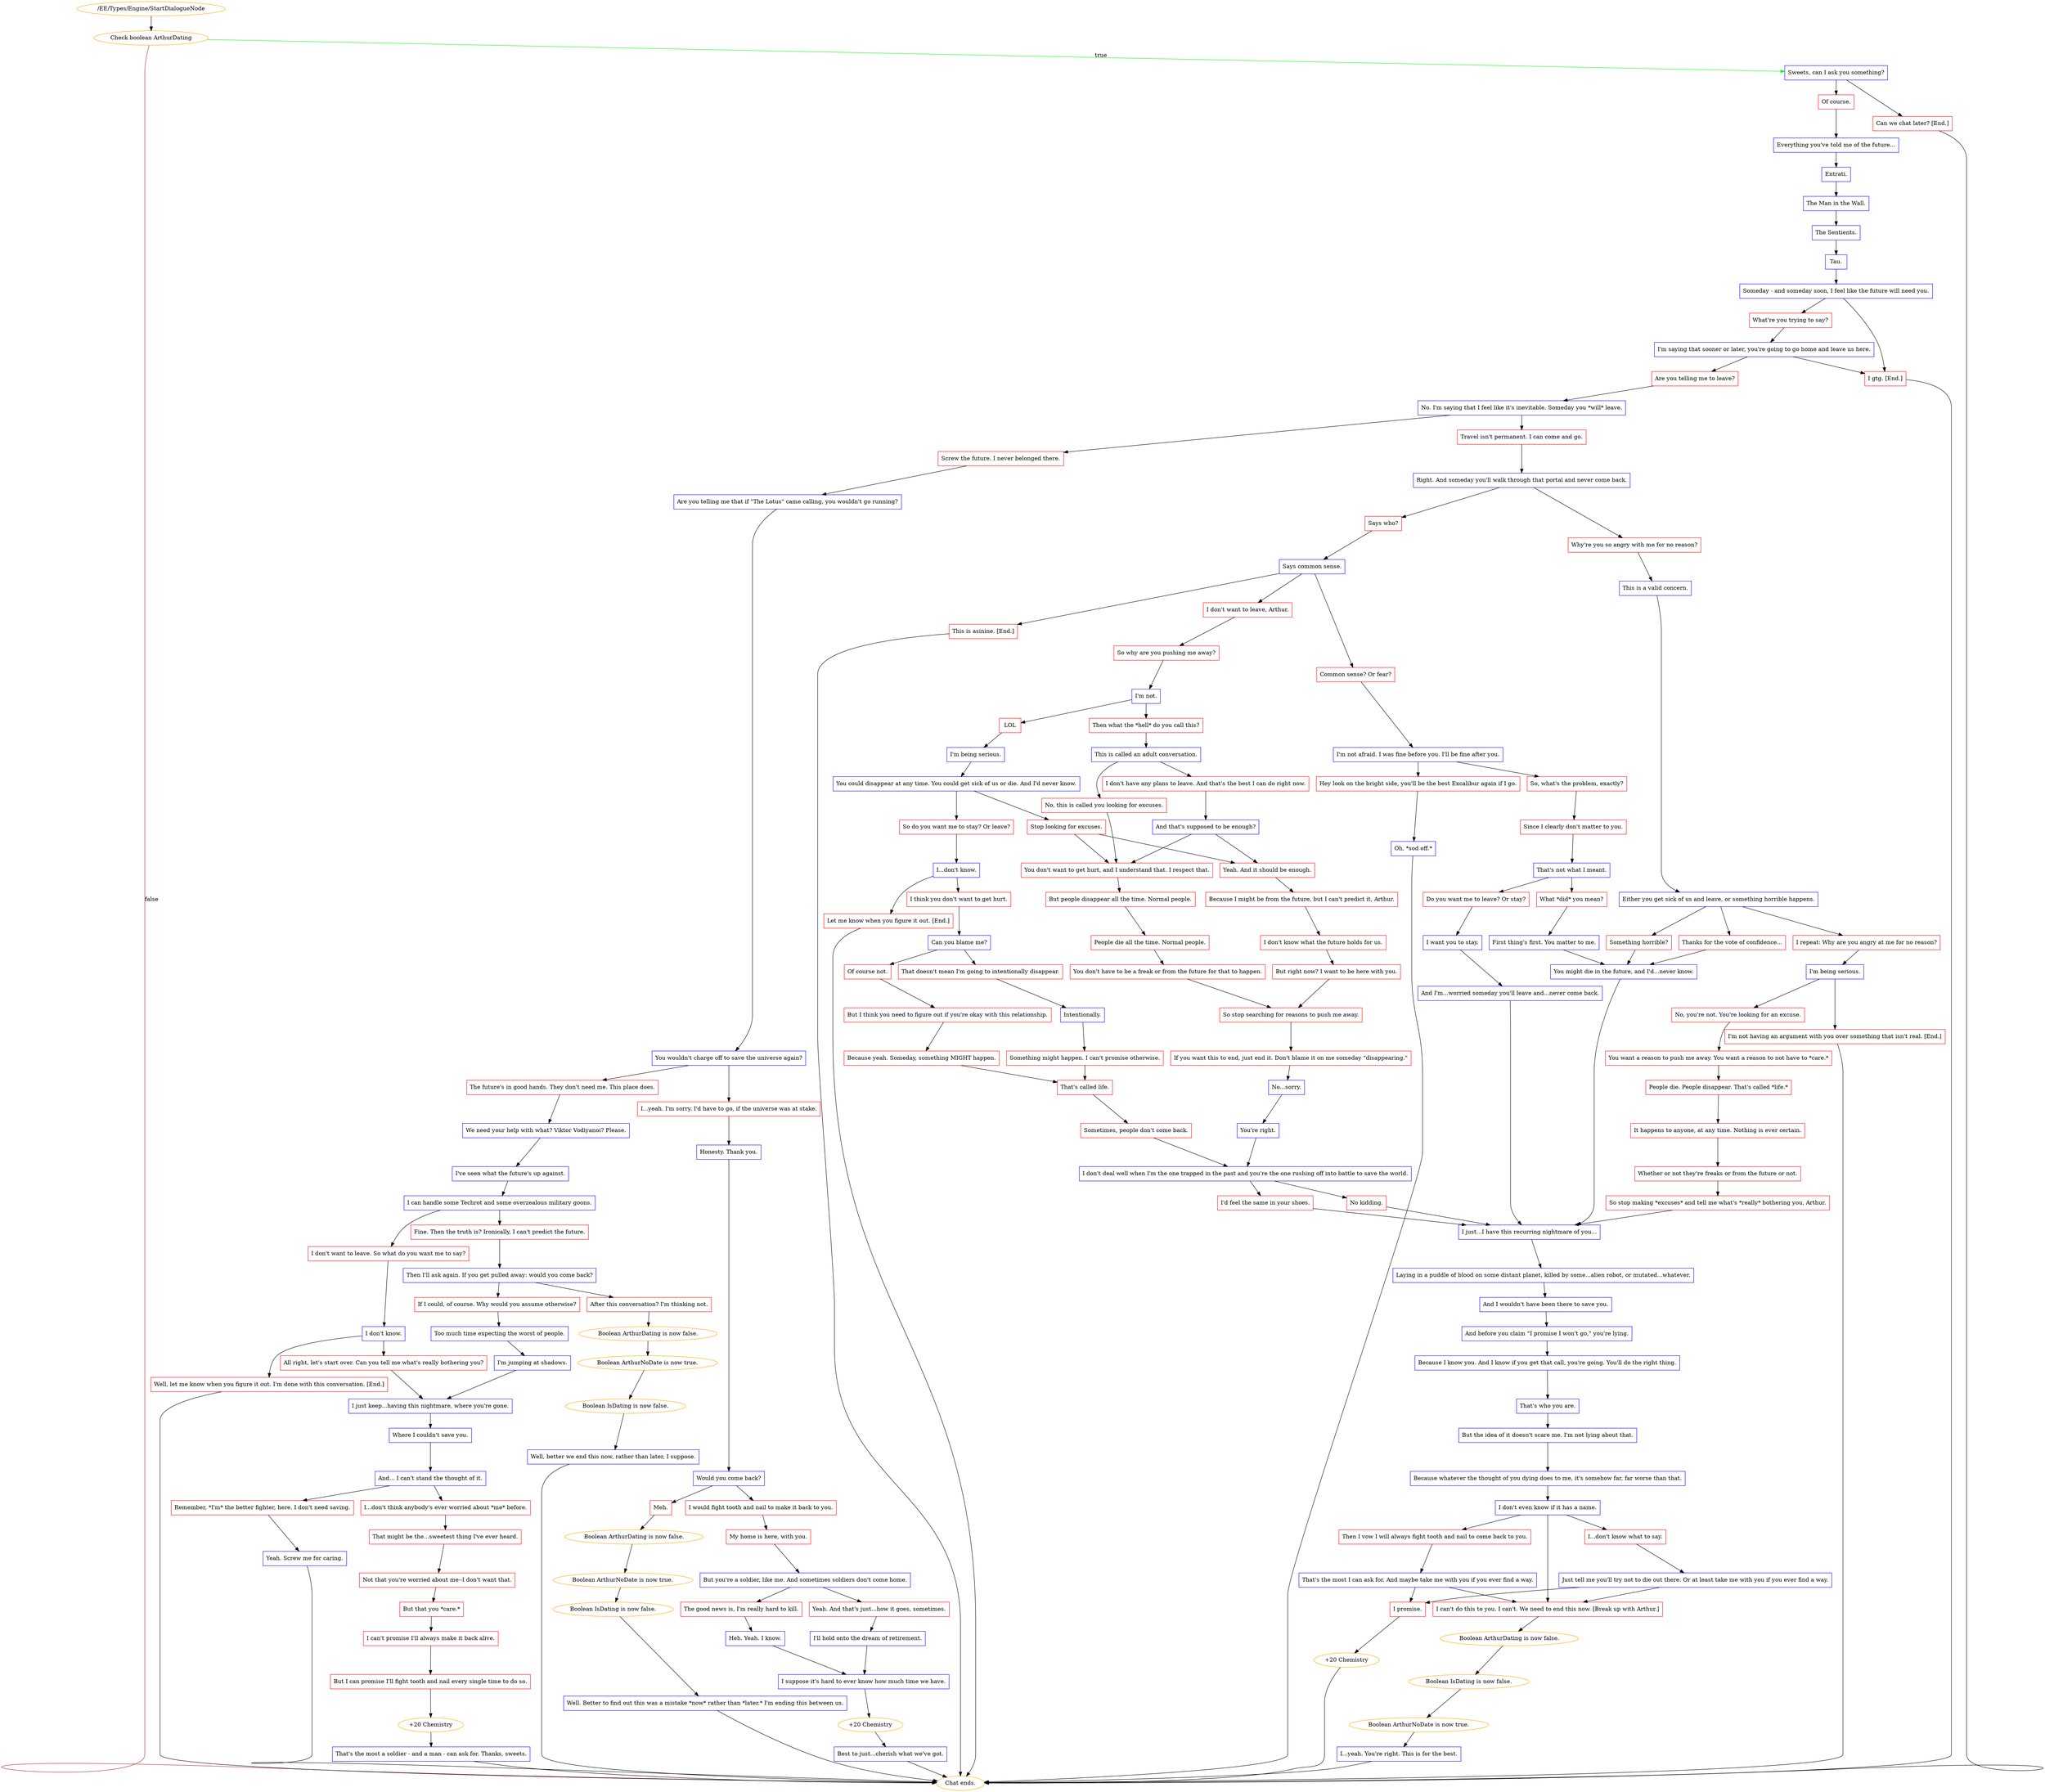 digraph {
	1853 [label="/EE/Types/Engine/StartDialogueNode",color=orange];
		1853 -> 1854;
	1854 [label="Check boolean ArthurDating",color=orange];
		1854 -> 1855 [label=true,color=green];
		1854 -> "Chat ends." [label=false,color=brown];
	1855 [label="Sweets, can I ask you something?",shape=box,color=blue];
		1855 -> 1856;
		1855 -> 1857;
	"Chat ends." [color=orange];
	1856 [label="Of course.",shape=box,color=red];
		1856 -> 1860;
	1857 [label="Can we chat later? [End.]",shape=box,color=red];
		1857 -> "Chat ends.";
	1860 [label="Everything you've told me of the future...",shape=box,color=blue];
		1860 -> 1861;
	"Chat ends." [color=orange];
	1861 [label="Entrati.",shape=box,color=blue];
		1861 -> 1862;
	1862 [label="The Man in the Wall.",shape=box,color=blue];
		1862 -> 1863;
	1863 [label="The Sentients.",shape=box,color=blue];
		1863 -> 1864;
	1864 [label="Tau.",shape=box,color=blue];
		1864 -> 1865;
	1865 [label="Someday - and someday soon, I feel like the future will need you.",shape=box,color=blue];
		1865 -> 1866;
		1865 -> 1867;
	1866 [label="What're you trying to say?",shape=box,color=red];
		1866 -> 1869;
	1867 [label="I gtg. [End.]",shape=box,color=red];
		1867 -> "Chat ends.";
	1869 [label="I'm saying that sooner or later, you're going to go home and leave us here.",shape=box,color=blue];
		1869 -> 1868;
		1869 -> 1867;
	"Chat ends." [color=orange];
	1868 [label="Are you telling me to leave?",shape=box,color=red];
		1868 -> 1870;
	1870 [label="No. I'm saying that I feel like it's inevitable. Someday you *will* leave.",shape=box,color=blue];
		1870 -> 1872;
		1870 -> 1873;
	1872 [label="Travel isn't permanent. I can come and go.",shape=box,color=red];
		1872 -> 1874;
	1873 [label="Screw the future. I never belonged there.",shape=box,color=red];
		1873 -> 1875;
	1874 [label="Right. And someday you'll walk through that portal and never come back.",shape=box,color=blue];
		1874 -> 1877;
		1874 -> 1878;
	1875 [label="Are you telling me that if \"The Lotus\" came calling, you wouldn't go running?",shape=box,color=blue];
		1875 -> 1876;
	1877 [label="Why're you so angry with me for no reason?",shape=box,color=red];
		1877 -> 1879;
	1878 [label="Says who?",shape=box,color=red];
		1878 -> 1880;
	1876 [label="You wouldn't charge off to save the universe again?",shape=box,color=blue];
		1876 -> 1952;
		1876 -> 1953;
	1879 [label="This is a valid concern.",shape=box,color=blue];
		1879 -> 1887;
	1880 [label="Says common sense.",shape=box,color=blue];
		1880 -> 1881;
		1880 -> 1882;
		1880 -> 1883;
	1952 [label="The future's in good hands. They don't need me. This place does.",shape=box,color=red];
		1952 -> 1954;
	1953 [label="I...yeah. I'm sorry. I'd have to go, if the universe was at stake.",shape=box,color=red];
		1953 -> 1988;
	1887 [label="Either you get sick of us and leave, or something horrible happens.",shape=box,color=blue];
		1887 -> 1888;
		1887 -> 1889;
		1887 -> 1890;
	1881 [label="Common sense? Or fear?",shape=box,color=red];
		1881 -> 1884;
	1882 [label="This is asinine. [End.]",shape=box,color=red];
		1882 -> "Chat ends.";
	1883 [label="I don't want to leave, Arthur.",shape=box,color=red];
		1883 -> 1886;
	1954 [label="We need your help with what? Viktor Vodiyanoi? Please.",shape=box,color=blue];
		1954 -> 1955;
	1988 [label="Honesty. Thank you.",shape=box,color=blue];
		1988 -> 1989;
	1888 [label="Something horrible?",shape=box,color=red];
		1888 -> 1907;
	1889 [label="Thanks for the vote of confidence...",shape=box,color=red];
		1889 -> 1907;
	1890 [label="I repeat: Why are you angry at me for no reason?",shape=box,color=red];
		1890 -> 1891;
	1884 [label="I'm not afraid. I was fine before you. I'll be fine after you.",shape=box,color=blue];
		1884 -> 1900;
		1884 -> 1915;
	"Chat ends." [color=orange];
	1886 [label="So why are you pushing me away?",shape=box,color=red];
		1886 -> 1910;
	1955 [label="I've seen what the future's up against.",shape=box,color=blue];
		1955 -> 1956;
	1989 [label="Would you come back?",shape=box,color=blue];
		1989 -> 1990;
		1989 -> 1991;
	1907 [label="You might die in the future, and I'd...never know.",shape=box,color=blue];
		1907 -> 1909;
	1891 [label="I'm being serious.",shape=box,color=blue];
		1891 -> 1893;
		1891 -> 1892;
	1900 [label="So, what's the problem, exactly?",shape=box,color=red];
		1900 -> 1901;
	1915 [label="Hey look on the bright side, you'll be the best Excalibur again if I go.",shape=box,color=red];
		1915 -> 1916;
	1910 [label="I'm not.",shape=box,color=blue];
		1910 -> 1911;
		1910 -> 1912;
	1956 [label="I can handle some Techrot and some overzealous military goons.",shape=box,color=blue];
		1956 -> 1957;
		1956 -> 1958;
	1990 [label="I would fight tooth and nail to make it back to you.",shape=box,color=red];
		1990 -> 1997;
	1991 [label="Meh.",shape=box,color=red];
		1991 -> 1992;
	1909 [label="I just...I have this recurring nightmare of you...",shape=box,color=blue];
		1909 -> 2007;
	1893 [label="No, you're not. You're looking for an excuse.",shape=box,color=red];
		1893 -> 1895;
	1892 [label="I'm not having an argument with you over something that isn't real. [End.]",shape=box,color=red];
		1892 -> "Chat ends.";
	1901 [label="Since I clearly don't matter to you.",shape=box,color=red];
		1901 -> 1902;
	1916 [label="Oh, *sod off.*",shape=box,color=blue];
		1916 -> "Chat ends.";
	1911 [label="LOL",shape=box,color=red];
		1911 -> 1913;
	1912 [label="Then what the *hell* do you call this?",shape=box,color=red];
		1912 -> 1914;
	1957 [label="Fine. Then the truth is? Ironically, I can't predict the future.",shape=box,color=red];
		1957 -> 1959;
	1958 [label="I don't want to leave. So what do you want me to say?",shape=box,color=red];
		1958 -> 1960;
	1997 [label="My home is here, with you.",shape=box,color=red];
		1997 -> 1998;
	1992 [label="Boolean ArthurDating is now false.",color=orange];
		1992 -> 1993;
	2007 [label="Laying in a puddle of blood on some distant planet, killed by some...alien robot, or mutated...whatever.",shape=box,color=blue];
		2007 -> 2008;
	1895 [label="You want a reason to push me away. You want a reason to not have to *care.*",shape=box,color=red];
		1895 -> 1896;
	"Chat ends." [color=orange];
	1902 [label="That's not what I meant.",shape=box,color=blue];
		1902 -> 1903;
		1902 -> 1904;
	"Chat ends." [color=orange];
	1913 [label="I'm being serious.",shape=box,color=blue];
		1913 -> 1920;
	1914 [label="This is called an adult conversation.",shape=box,color=blue];
		1914 -> 1918;
		1914 -> 1919;
	1959 [label="Then I'll ask again. If you get pulled away: would you come back?",shape=box,color=blue];
		1959 -> 1961;
		1959 -> 1962;
	1960 [label="I don't know.",shape=box,color=blue];
		1960 -> 1979;
		1960 -> 1980;
	1998 [label="But you're a soldier, like me. And sometimes soldiers don't come home.",shape=box,color=blue];
		1998 -> 1999;
		1998 -> 2000;
	1993 [label="Boolean ArthurNoDate is now true.",color=orange];
		1993 -> 1994;
	2008 [label="And I wouldn't have been there to save you.",shape=box,color=blue];
		2008 -> 2009;
	1896 [label="People die. People disappear. That's called *life.*",shape=box,color=red];
		1896 -> 1897;
	1903 [label="Do you want me to leave? Or stay?",shape=box,color=red];
		1903 -> 1906;
	1904 [label="What *did* you mean?",shape=box,color=red];
		1904 -> 1905;
	1920 [label="You could disappear at any time. You could get sick of us or die. And I'd never know.",shape=box,color=blue];
		1920 -> 1924;
		1920 -> 1925;
	1918 [label="No, this is called you looking for excuses.",shape=box,color=red];
		1918 -> 1923;
	1919 [label="I don't have any plans to leave. And that's the best I can do right now.",shape=box,color=red];
		1919 -> 1921;
	1961 [label="After this conversation? I'm thinking not.",shape=box,color=red];
		1961 -> 1963;
	1962 [label="If I could, of course. Why would you assume otherwise?",shape=box,color=red];
		1962 -> 1968;
	1979 [label="All right, let's start over. Can you tell me what's really bothering you?",shape=box,color=red];
		1979 -> 1970;
	1980 [label="Well, let me know when you figure it out. I'm done with this conversation. [End.]",shape=box,color=red];
		1980 -> "Chat ends.";
	1999 [label="Yeah. And that's just...how it goes, sometimes.",shape=box,color=red];
		1999 -> 2001;
	2000 [label="The good news is, I'm really hard to kill.",shape=box,color=red];
		2000 -> 2002;
	1994 [label="Boolean IsDating is now false.",color=orange];
		1994 -> 1995;
	2009 [label="And before you claim \"I promise I won't go,\" you're lying.",shape=box,color=blue];
		2009 -> 2010;
	1897 [label="It happens to anyone, at any time. Nothing is ever certain.",shape=box,color=red];
		1897 -> 1898;
	1906 [label="I want you to stay.",shape=box,color=blue];
		1906 -> 1908;
	1905 [label="First thing's first. You matter to me.",shape=box,color=blue];
		1905 -> 1907;
	1924 [label="Stop looking for excuses.",shape=box,color=red];
		1924 -> 1922;
		1924 -> 1923;
	1925 [label="So do you want me to stay? Or leave?",shape=box,color=red];
		1925 -> 1926;
	1923 [label="You don't want to get hurt, and I understand that. I respect that.",shape=box,color=red];
		1923 -> 1930;
	1921 [label="And that's supposed to be enough?",shape=box,color=blue];
		1921 -> 1922;
		1921 -> 1923;
	1963 [label="Boolean ArthurDating is now false.",color=orange];
		1963 -> 1964;
	1968 [label="Too much time expecting the worst of people.",shape=box,color=blue];
		1968 -> 1969;
	1970 [label="I just keep...having this nightmare, where you're gone.",shape=box,color=blue];
		1970 -> 1971;
	"Chat ends." [color=orange];
	2001 [label="I'll hold onto the dream of retirement.",shape=box,color=blue];
		2001 -> 2003;
	2002 [label="Heh. Yeah. I know.",shape=box,color=blue];
		2002 -> 2003;
	1995 [label="Well. Better to find out this was a mistake *now* rather than *later.* I'm ending this between us.",shape=box,color=blue];
		1995 -> "Chat ends.";
	2010 [label="Because I know you. And I know if you get that call, you're going. You'll do the right thing.",shape=box,color=blue];
		2010 -> 2011;
	1898 [label="Whether or not they're freaks or from the future or not.",shape=box,color=red];
		1898 -> 1899;
	1908 [label="And I'm...worried someday you'll leave and...never come back.",shape=box,color=blue];
		1908 -> 1909;
	1922 [label="Yeah. And it should be enough.",shape=box,color=red];
		1922 -> 1927;
	1926 [label="I...don't know.",shape=box,color=blue];
		1926 -> 1933;
		1926 -> 1934;
	1930 [label="But people disappear all the time. Normal people.",shape=box,color=red];
		1930 -> 1931;
	1964 [label="Boolean ArthurNoDate is now true.",color=orange];
		1964 -> 1965;
	1969 [label="I'm jumping at shadows.",shape=box,color=blue];
		1969 -> 1970;
	1971 [label="Where I couldn't save you.",shape=box,color=blue];
		1971 -> 1972;
	2003 [label="I suppose it's hard to ever know how much time we have.",shape=box,color=blue];
		2003 -> 2005;
	"Chat ends." [color=orange];
	2011 [label="That's who you are.",shape=box,color=blue];
		2011 -> 2012;
	1899 [label="So stop making *excuses* and tell me what's *really* bothering you, Arthur.",shape=box,color=red];
		1899 -> 1909;
	1927 [label="Because I might be from the future, but I can't predict it, Arthur.",shape=box,color=red];
		1927 -> 1928;
	1933 [label="I think you don't want to get hurt.",shape=box,color=red];
		1933 -> 1936;
	1934 [label="Let me know when you figure it out. [End.]",shape=box,color=red];
		1934 -> "Chat ends.";
	1931 [label="People die all the time. Normal people.",shape=box,color=red];
		1931 -> 1932;
	1965 [label="Boolean IsDating is now false.",color=orange];
		1965 -> 1966;
	1972 [label="And... I can't stand the thought of it.",shape=box,color=blue];
		1972 -> 1973;
		1972 -> 1974;
	2005 [label="+20 Chemistry",color=orange];
		2005 -> 2004;
	2012 [label="But the idea of it doesn't scare me. I'm not lying about that.",shape=box,color=blue];
		2012 -> 2013;
	1928 [label="I don't know what the future holds for us.",shape=box,color=red];
		1928 -> 1929;
	1936 [label="Can you blame me?",shape=box,color=blue];
		1936 -> 1937;
		1936 -> 1938;
	"Chat ends." [color=orange];
	1932 [label="You don't have to be a freak or from the future for that to happen.",shape=box,color=red];
		1932 -> 1944;
	1966 [label="Well, better we end this now, rather than later, I suppose.",shape=box,color=blue];
		1966 -> "Chat ends.";
	1973 [label="I...don't think anybody's ever worried about *me* before.",shape=box,color=red];
		1973 -> 1977;
	1974 [label="Remember, *I'm* the better fighter, here. I don't need saving.",shape=box,color=red];
		1974 -> 1975;
	2004 [label="Best to just...cherish what we've got.",shape=box,color=blue];
		2004 -> "Chat ends.";
	2013 [label="Because whatever the thought of you dying does to me, it's somehow far, far worse than that.",shape=box,color=blue];
		2013 -> 2014;
	1929 [label="But right now? I want to be here with you.",shape=box,color=red];
		1929 -> 1944;
	1937 [label="Of course not.",shape=box,color=red];
		1937 -> 1940;
	1938 [label="That doesn't mean I'm going to intentionally disappear.",shape=box,color=red];
		1938 -> 1939;
	1944 [label="So stop searching for reasons to push me away.",shape=box,color=red];
		1944 -> 1945;
	"Chat ends." [color=orange];
	1977 [label="That might be the...sweetest thing I've ever heard.",shape=box,color=red];
		1977 -> 1978;
	1975 [label="Yeah. Screw me for caring.",shape=box,color=blue];
		1975 -> "Chat ends.";
	"Chat ends." [color=orange];
	2014 [label="I don't even know if it has a name.",shape=box,color=blue];
		2014 -> 2015;
		2014 -> 2016;
		2014 -> 2017;
	1940 [label="But I think you need to figure out if you're okay with this relationship.",shape=box,color=red];
		1940 -> 1941;
	1939 [label="Intentionally.",shape=box,color=blue];
		1939 -> 1942;
	1945 [label="If you want this to end, just end it. Don't blame it on me someday \"disappearing.\"",shape=box,color=red];
		1945 -> 1946;
	1978 [label="Not that you're worried about me--I don't want that.",shape=box,color=red];
		1978 -> 1982;
	"Chat ends." [color=orange];
	2015 [label="Then I vow I will always fight tooth and nail to come back to you.",shape=box,color=red];
		2015 -> 2024;
	2016 [label="I...don't know what to say.",shape=box,color=red];
		2016 -> 2023;
	2017 [label="I can't do this to you. I can't. We need to end this now. [Break up with Arthur.]",shape=box,color=red];
		2017 -> 2018;
	1941 [label="Because yeah. Someday, something MIGHT happen.",shape=box,color=red];
		1941 -> 1943;
	1942 [label="Something might happen. I can't promise otherwise.",shape=box,color=red];
		1942 -> 1943;
	1946 [label="No...sorry.",shape=box,color=blue];
		1946 -> 1947;
	1982 [label="But that you *care.*",shape=box,color=red];
		1982 -> 1983;
	2024 [label="That's the most I can ask for. And maybe take me with you if you ever find a way.",shape=box,color=blue];
		2024 -> 2019;
		2024 -> 2017;
	2023 [label="Just tell me you'll try not to die out there. Or at least take me with you if you ever find a way.",shape=box,color=blue];
		2023 -> 2019;
		2023 -> 2017;
	2018 [label="Boolean ArthurDating is now false.",color=orange];
		2018 -> 2786;
	1943 [label="That's called life.",shape=box,color=red];
		1943 -> 1948;
	1947 [label="You're right.",shape=box,color=blue];
		1947 -> 1949;
	1983 [label="I can't promise I'll always make it back alive.",shape=box,color=red];
		1983 -> 1984;
	2019 [label="I promise.",shape=box,color=red];
		2019 -> 2025;
	2786 [label="Boolean IsDating is now false.",color=orange];
		2786 -> 2787;
	1948 [label="Sometimes, people don't come back.",shape=box,color=red];
		1948 -> 1949;
	1949 [label="I don't deal well when I'm the one trapped in the past and you're the one rushing off into battle to save the world.",shape=box,color=blue];
		1949 -> 1950;
		1949 -> 1951;
	1984 [label="But I can promise I'll fight tooth and nail every single time to do so.",shape=box,color=red];
		1984 -> 1986;
	2025 [label="+20 Chemistry",color=orange];
		2025 -> "Chat ends.";
	2787 [label="Boolean ArthurNoDate is now true.",color=orange];
		2787 -> 2021;
	1950 [label="No kidding.",shape=box,color=red];
		1950 -> 1909;
	1951 [label="I'd feel the same in your shoes.",shape=box,color=red];
		1951 -> 1909;
	1986 [label="+20 Chemistry",color=orange];
		1986 -> 1985;
	"Chat ends." [color=orange];
	2021 [label="I...yeah. You're right. This is for the best.",shape=box,color=blue];
		2021 -> "Chat ends.";
	1985 [label="That's the most a soldier - and a man - can ask for. Thanks, sweets.",shape=box,color=blue];
		1985 -> "Chat ends.";
	"Chat ends." [color=orange];
	"Chat ends." [color=orange];
}